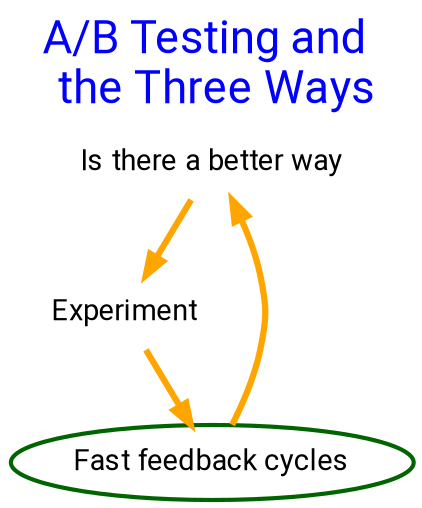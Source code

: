  digraph g {
  compound=true
  graph [fontname="comfortaa,Roboto"fontcolor=blue fontsize=22 labelloc="t" label="" splines=true overlap=false rankdir = "TB"];
  node [fontname="comfortaa,Roboto,Arial,sans-serif", style=filled, penwidth=2]
  edge [fontname="comfortaa-bold,Roboto,Arial,sans-serif", penwidth=3]

  ratio = auto;
  three [label="Is there a better way" color=invis];
      c [label="Experiment",  color="invis"];
  two [label="Fast feedback cycles" style="diamond", color="darkgreen"];

 label="A/B Testing and \n the Three Ways"



 two->three[color=orange]
 three->c[color=orange]
 c->two[color=orange]
 }
